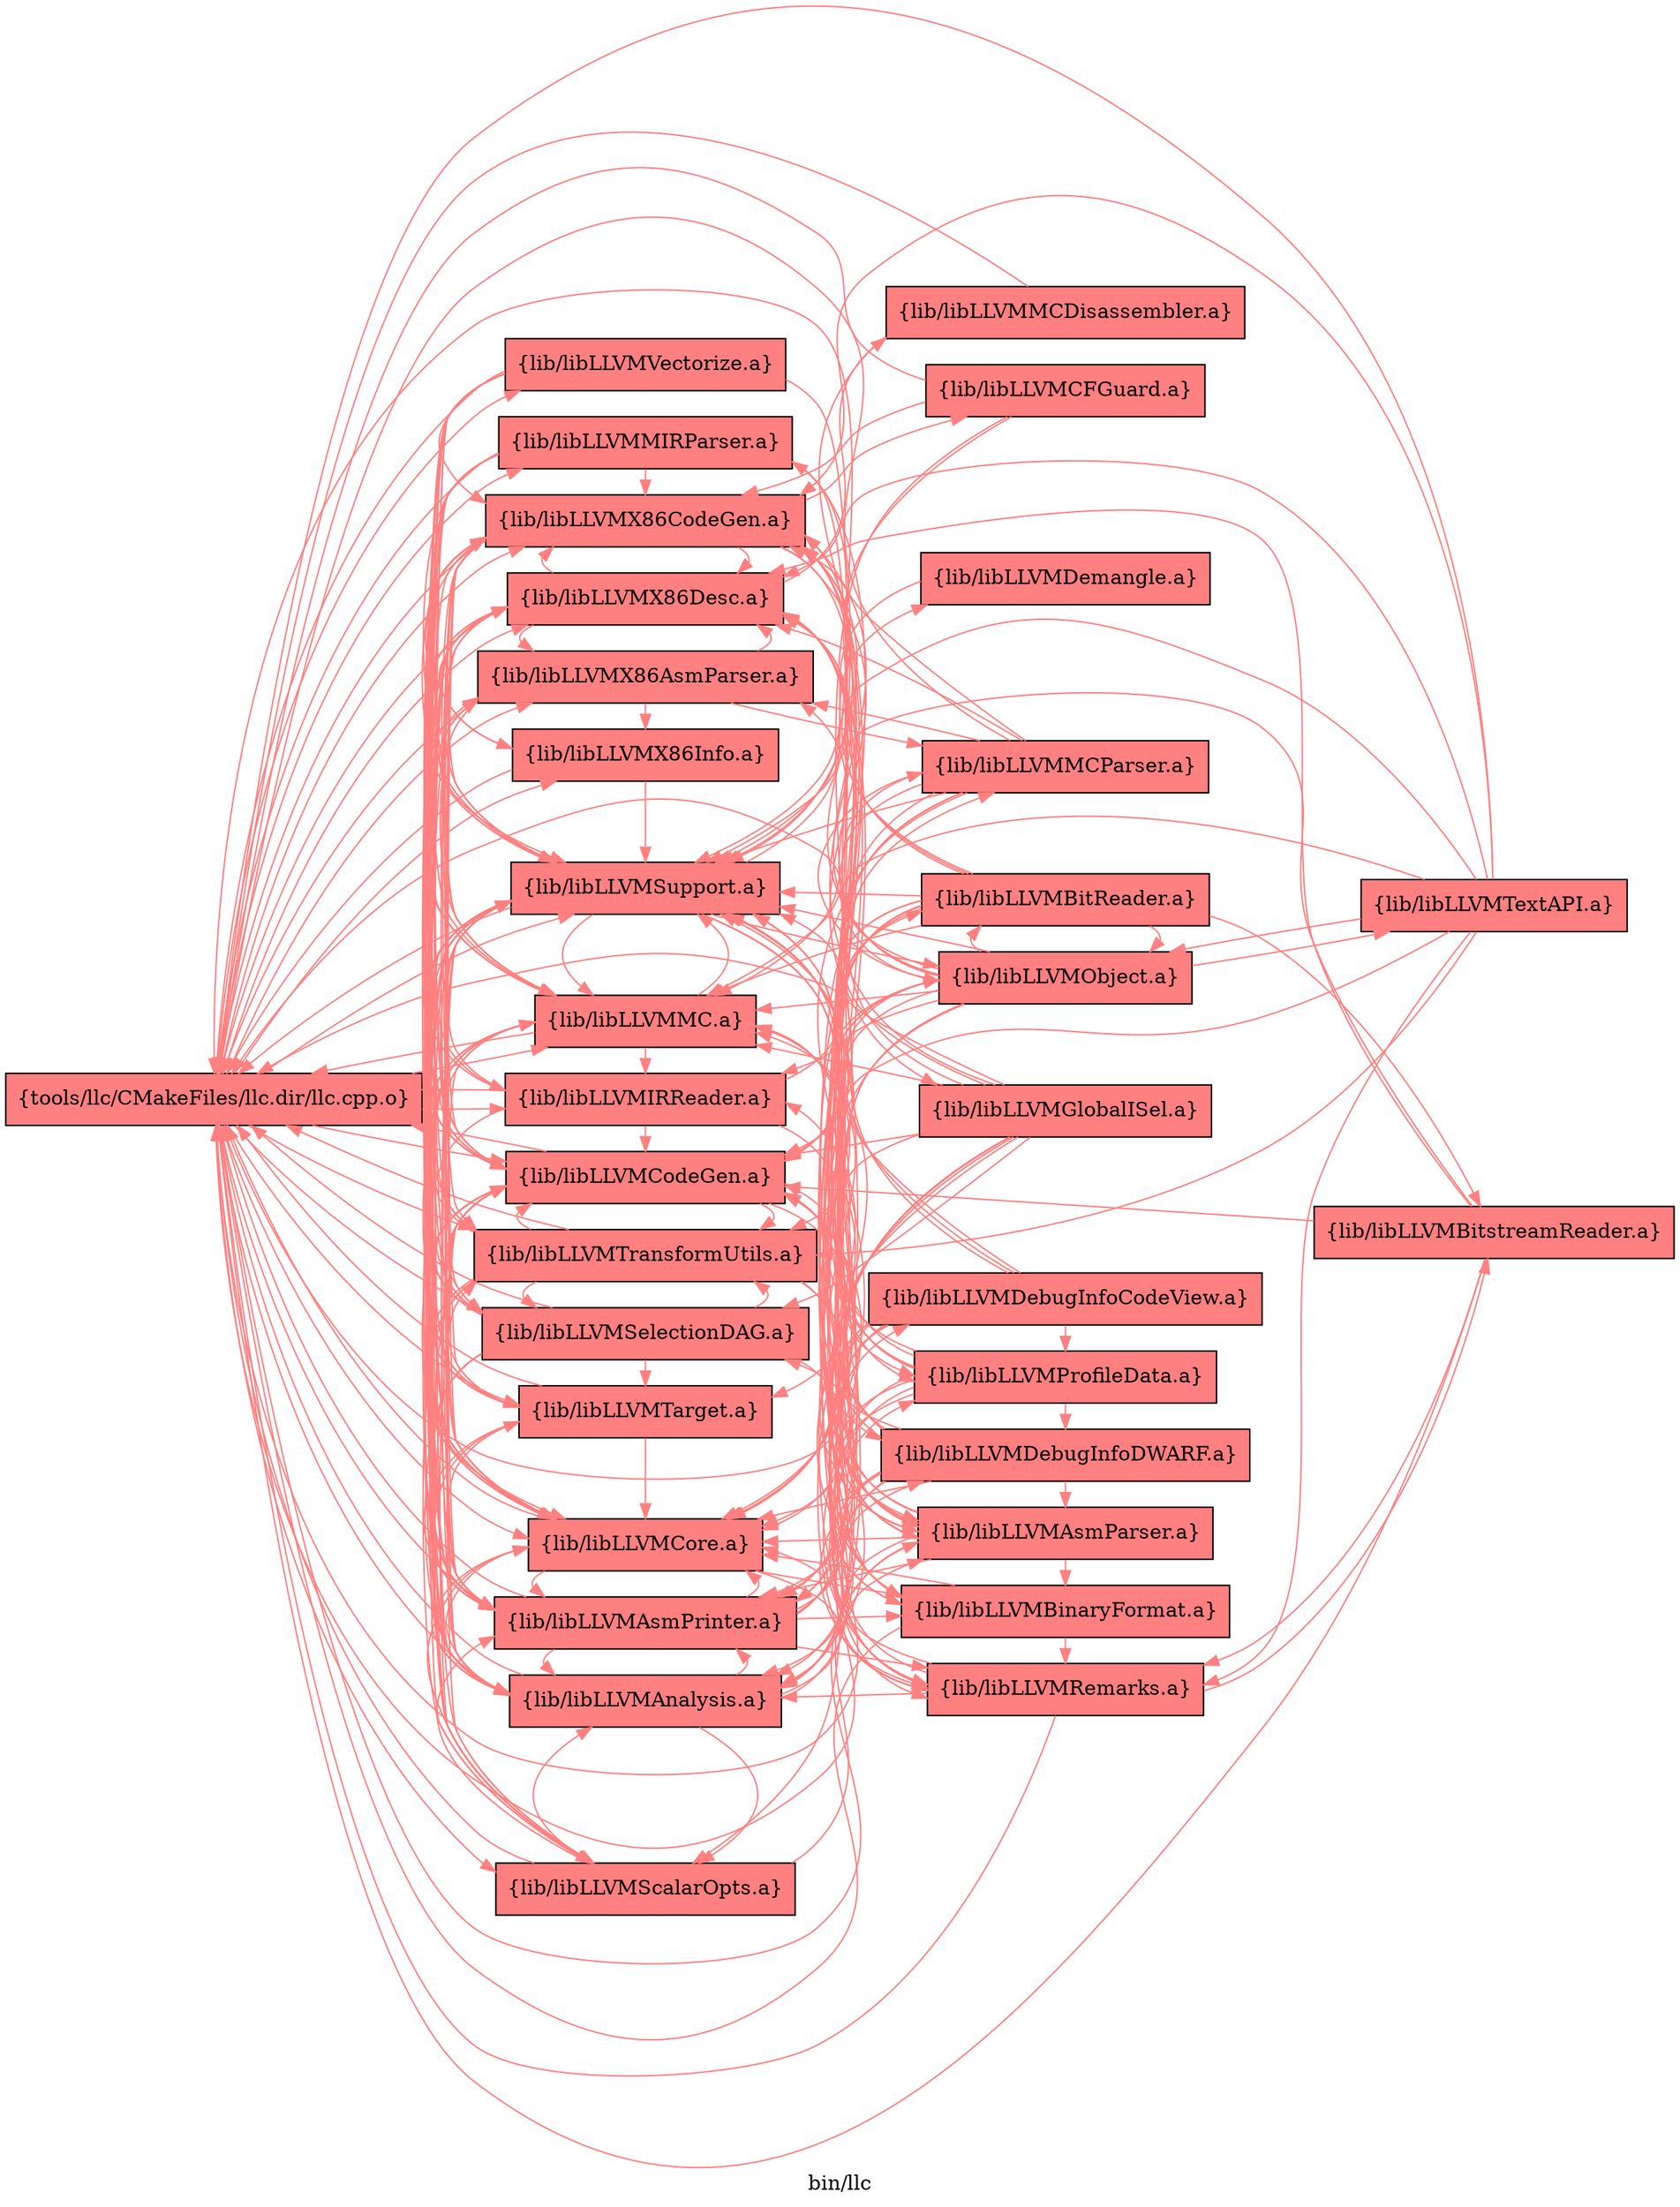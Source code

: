 digraph "bin/llc" {
	label="bin/llc";
	rankdir="LR"
	{ rank=same; Node0x561ec3515c98;  }
	{ rank=same; Node0x561ec3521fe8; Node0x561ec3521ae8; Node0x561ec35201e8; Node0x561ec351fce8; Node0x561ec3520be8; Node0x561ec3524068; Node0x561ec3523b68; Node0x561ec3524a68; Node0x561ec3524568; Node0x561ec3522c68; Node0x561ec3522768; Node0x561ec3523168; Node0x561ec351c5e8; Node0x561ec34ff3a8; Node0x561ec34ff8a8; Node0x561ec350d9a8; Node0x561ec350d4f8;  }
	{ rank=same; Node0x561ec35113c8; Node0x561ec350c0f8; Node0x561ec35108d8; Node0x561ec3515b08; Node0x561ec350cfa8; Node0x561ec35226c8; Node0x561ec35206e8; Node0x561ec3523668; Node0x561ec350cb98; Node0x561ec3511dc8; Node0x561ec3512278; Node0x561ec351b508; Node0x561ec3510e78;  }

	Node0x561ec3515c98 [shape=record,shape=box,style=filled,fillcolor="1.000000 0.5 1",group=1,label="{tools/llc/CMakeFiles/llc.dir/llc.cpp.o}"];
	Node0x561ec3515c98 -> Node0x561ec3521fe8[color="1.000000 0.5 1"];
	Node0x561ec3515c98 -> Node0x561ec3521ae8[color="1.000000 0.5 1"];
	Node0x561ec3515c98 -> Node0x561ec35201e8[color="1.000000 0.5 1"];
	Node0x561ec3515c98 -> Node0x561ec351fce8[color="1.000000 0.5 1"];
	Node0x561ec3515c98 -> Node0x561ec3520be8[color="1.000000 0.5 1"];
	Node0x561ec3515c98 -> Node0x561ec3524068[color="1.000000 0.5 1"];
	Node0x561ec3515c98 -> Node0x561ec3523b68[color="1.000000 0.5 1"];
	Node0x561ec3515c98 -> Node0x561ec3524a68[color="1.000000 0.5 1"];
	Node0x561ec3515c98 -> Node0x561ec3524568[color="1.000000 0.5 1"];
	Node0x561ec3515c98 -> Node0x561ec3522c68[color="1.000000 0.5 1"];
	Node0x561ec3515c98 -> Node0x561ec3522768[color="1.000000 0.5 1"];
	Node0x561ec3515c98 -> Node0x561ec3523168[color="1.000000 0.5 1"];
	Node0x561ec3515c98 -> Node0x561ec351c5e8[color="1.000000 0.5 1"];
	Node0x561ec3515c98 -> Node0x561ec34ff3a8[color="1.000000 0.5 1"];
	Node0x561ec3515c98 -> Node0x561ec34ff8a8[color="1.000000 0.5 1"];
	Node0x561ec3515c98 -> Node0x561ec350d9a8[color="1.000000 0.5 1"];
	Node0x561ec3515c98 -> Node0x561ec350d4f8[color="1.000000 0.5 1"];
	Node0x561ec3521fe8 [shape=record,shape=box,style=filled,fillcolor="1.000000 0.5 1",group=1,label="{lib/libLLVMX86AsmParser.a}"];
	Node0x561ec3521fe8 -> Node0x561ec3515c98[color="1.000000 0.5 1"];
	Node0x561ec3521fe8 -> Node0x561ec35201e8[color="1.000000 0.5 1"];
	Node0x561ec3521fe8 -> Node0x561ec351fce8[color="1.000000 0.5 1"];
	Node0x561ec3521fe8 -> Node0x561ec3522c68[color="1.000000 0.5 1"];
	Node0x561ec3521fe8 -> Node0x561ec34ff3a8[color="1.000000 0.5 1"];
	Node0x561ec3521fe8 -> Node0x561ec35113c8[color="1.000000 0.5 1"];
	Node0x561ec3521ae8 [shape=record,shape=box,style=filled,fillcolor="1.000000 0.5 1",group=1,label="{lib/libLLVMX86CodeGen.a}"];
	Node0x561ec3521ae8 -> Node0x561ec3515c98[color="1.000000 0.5 1"];
	Node0x561ec3521ae8 -> Node0x561ec35201e8[color="1.000000 0.5 1"];
	Node0x561ec3521ae8 -> Node0x561ec351fce8[color="1.000000 0.5 1"];
	Node0x561ec3521ae8 -> Node0x561ec3524068[color="1.000000 0.5 1"];
	Node0x561ec3521ae8 -> Node0x561ec3524a68[color="1.000000 0.5 1"];
	Node0x561ec3521ae8 -> Node0x561ec3523b68[color="1.000000 0.5 1"];
	Node0x561ec3521ae8 -> Node0x561ec3522c68[color="1.000000 0.5 1"];
	Node0x561ec3521ae8 -> Node0x561ec34ff3a8[color="1.000000 0.5 1"];
	Node0x561ec3521ae8 -> Node0x561ec3520be8[color="1.000000 0.5 1"];
	Node0x561ec3521ae8 -> Node0x561ec351c5e8[color="1.000000 0.5 1"];
	Node0x561ec3521ae8 -> Node0x561ec34ff8a8[color="1.000000 0.5 1"];
	Node0x561ec3521ae8 -> Node0x561ec350c0f8[color="1.000000 0.5 1"];
	Node0x561ec3521ae8 -> Node0x561ec35108d8[color="1.000000 0.5 1"];
	Node0x561ec3521ae8 -> Node0x561ec3515b08[color="1.000000 0.5 1"];
	Node0x561ec3521ae8 -> Node0x561ec350d9a8[color="1.000000 0.5 1"];
	Node0x561ec35201e8 [shape=record,shape=box,style=filled,fillcolor="1.000000 0.5 1",group=1,label="{lib/libLLVMX86Desc.a}"];
	Node0x561ec35201e8 -> Node0x561ec3515c98[color="1.000000 0.5 1"];
	Node0x561ec35201e8 -> Node0x561ec3522c68[color="1.000000 0.5 1"];
	Node0x561ec35201e8 -> Node0x561ec34ff3a8[color="1.000000 0.5 1"];
	Node0x561ec35201e8 -> Node0x561ec3521ae8[color="1.000000 0.5 1"];
	Node0x561ec35201e8 -> Node0x561ec351fce8[color="1.000000 0.5 1"];
	Node0x561ec35201e8 -> Node0x561ec350cfa8[color="1.000000 0.5 1"];
	Node0x561ec35201e8 -> Node0x561ec3521fe8[color="1.000000 0.5 1"];
	Node0x561ec35201e8 -> Node0x561ec35226c8[color="1.000000 0.5 1"];
	Node0x561ec351fce8 [shape=record,shape=box,style=filled,fillcolor="1.000000 0.5 1",group=1,label="{lib/libLLVMX86Info.a}"];
	Node0x561ec351fce8 -> Node0x561ec3515c98[color="1.000000 0.5 1"];
	Node0x561ec351fce8 -> Node0x561ec34ff3a8[color="1.000000 0.5 1"];
	Node0x561ec3520be8 [shape=record,shape=box,style=filled,fillcolor="1.000000 0.5 1",group=1,label="{lib/libLLVMAnalysis.a}"];
	Node0x561ec3520be8 -> Node0x561ec3515c98[color="1.000000 0.5 1"];
	Node0x561ec3520be8 -> Node0x561ec3521ae8[color="1.000000 0.5 1"];
	Node0x561ec3520be8 -> Node0x561ec3524a68[color="1.000000 0.5 1"];
	Node0x561ec3520be8 -> Node0x561ec34ff3a8[color="1.000000 0.5 1"];
	Node0x561ec3520be8 -> Node0x561ec35201e8[color="1.000000 0.5 1"];
	Node0x561ec3520be8 -> Node0x561ec3515b08[color="1.000000 0.5 1"];
	Node0x561ec3520be8 -> Node0x561ec3523b68[color="1.000000 0.5 1"];
	Node0x561ec3520be8 -> Node0x561ec3524068[color="1.000000 0.5 1"];
	Node0x561ec3520be8 -> Node0x561ec3523168[color="1.000000 0.5 1"];
	Node0x561ec3520be8 -> Node0x561ec35206e8[color="1.000000 0.5 1"];
	Node0x561ec3524068 [shape=record,shape=box,style=filled,fillcolor="1.000000 0.5 1",group=1,label="{lib/libLLVMAsmPrinter.a}"];
	Node0x561ec3524068 -> Node0x561ec3515c98[color="1.000000 0.5 1"];
	Node0x561ec3524068 -> Node0x561ec3521ae8[color="1.000000 0.5 1"];
	Node0x561ec3524068 -> Node0x561ec35201e8[color="1.000000 0.5 1"];
	Node0x561ec3524068 -> Node0x561ec3520be8[color="1.000000 0.5 1"];
	Node0x561ec3524068 -> Node0x561ec3524a68[color="1.000000 0.5 1"];
	Node0x561ec3524068 -> Node0x561ec3523b68[color="1.000000 0.5 1"];
	Node0x561ec3524068 -> Node0x561ec3522c68[color="1.000000 0.5 1"];
	Node0x561ec3524068 -> Node0x561ec3523668[color="1.000000 0.5 1"];
	Node0x561ec3524068 -> Node0x561ec34ff3a8[color="1.000000 0.5 1"];
	Node0x561ec3524068 -> Node0x561ec34ff8a8[color="1.000000 0.5 1"];
	Node0x561ec3524068 -> Node0x561ec35226c8[color="1.000000 0.5 1"];
	Node0x561ec3524068 -> Node0x561ec3521fe8[color="1.000000 0.5 1"];
	Node0x561ec3524068 -> Node0x561ec35113c8[color="1.000000 0.5 1"];
	Node0x561ec3524068 -> Node0x561ec350cb98[color="1.000000 0.5 1"];
	Node0x561ec3524068 -> Node0x561ec3511dc8[color="1.000000 0.5 1"];
	Node0x561ec3523b68 [shape=record,shape=box,style=filled,fillcolor="1.000000 0.5 1",group=1,label="{lib/libLLVMCodeGen.a}"];
	Node0x561ec3523b68 -> Node0x561ec3515c98[color="1.000000 0.5 1"];
	Node0x561ec3523b68 -> Node0x561ec3521ae8[color="1.000000 0.5 1"];
	Node0x561ec3523b68 -> Node0x561ec3520be8[color="1.000000 0.5 1"];
	Node0x561ec3523b68 -> Node0x561ec3524a68[color="1.000000 0.5 1"];
	Node0x561ec3523b68 -> Node0x561ec34ff3a8[color="1.000000 0.5 1"];
	Node0x561ec3523b68 -> Node0x561ec3522c68[color="1.000000 0.5 1"];
	Node0x561ec3523b68 -> Node0x561ec3524068[color="1.000000 0.5 1"];
	Node0x561ec3523b68 -> Node0x561ec350d9a8[color="1.000000 0.5 1"];
	Node0x561ec3523b68 -> Node0x561ec35201e8[color="1.000000 0.5 1"];
	Node0x561ec3523b68 -> Node0x561ec34ff8a8[color="1.000000 0.5 1"];
	Node0x561ec3523b68 -> Node0x561ec3515b08[color="1.000000 0.5 1"];
	Node0x561ec3523b68 -> Node0x561ec3523168[color="1.000000 0.5 1"];
	Node0x561ec3523b68 -> Node0x561ec351c5e8[color="1.000000 0.5 1"];
	Node0x561ec3524a68 [shape=record,shape=box,style=filled,fillcolor="1.000000 0.5 1",group=1,label="{lib/libLLVMCore.a}"];
	Node0x561ec3524a68 -> Node0x561ec3515c98[color="1.000000 0.5 1"];
	Node0x561ec3524a68 -> Node0x561ec34ff3a8[color="1.000000 0.5 1"];
	Node0x561ec3524a68 -> Node0x561ec3521ae8[color="1.000000 0.5 1"];
	Node0x561ec3524a68 -> Node0x561ec35201e8[color="1.000000 0.5 1"];
	Node0x561ec3524a68 -> Node0x561ec3520be8[color="1.000000 0.5 1"];
	Node0x561ec3524a68 -> Node0x561ec3524068[color="1.000000 0.5 1"];
	Node0x561ec3524a68 -> Node0x561ec3523b68[color="1.000000 0.5 1"];
	Node0x561ec3524a68 -> Node0x561ec35226c8[color="1.000000 0.5 1"];
	Node0x561ec3524a68 -> Node0x561ec3523668[color="1.000000 0.5 1"];
	Node0x561ec3524568 [shape=record,shape=box,style=filled,fillcolor="1.000000 0.5 1",group=1,label="{lib/libLLVMIRReader.a}"];
	Node0x561ec3524568 -> Node0x561ec3515c98[color="1.000000 0.5 1"];
	Node0x561ec3524568 -> Node0x561ec3523b68[color="1.000000 0.5 1"];
	Node0x561ec3524568 -> Node0x561ec3524a68[color="1.000000 0.5 1"];
	Node0x561ec3524568 -> Node0x561ec35206e8[color="1.000000 0.5 1"];
	Node0x561ec3524568 -> Node0x561ec34ff3a8[color="1.000000 0.5 1"];
	Node0x561ec3524568 -> Node0x561ec3512278[color="1.000000 0.5 1"];
	Node0x561ec3522c68 [shape=record,shape=box,style=filled,fillcolor="1.000000 0.5 1",group=1,label="{lib/libLLVMMC.a}"];
	Node0x561ec3522c68 -> Node0x561ec3515c98[color="1.000000 0.5 1"];
	Node0x561ec3522c68 -> Node0x561ec35201e8[color="1.000000 0.5 1"];
	Node0x561ec3522c68 -> Node0x561ec34ff3a8[color="1.000000 0.5 1"];
	Node0x561ec3522c68 -> Node0x561ec3524068[color="1.000000 0.5 1"];
	Node0x561ec3522c68 -> Node0x561ec3523b68[color="1.000000 0.5 1"];
	Node0x561ec3522c68 -> Node0x561ec3520be8[color="1.000000 0.5 1"];
	Node0x561ec3522c68 -> Node0x561ec3521fe8[color="1.000000 0.5 1"];
	Node0x561ec3522c68 -> Node0x561ec3521ae8[color="1.000000 0.5 1"];
	Node0x561ec3522c68 -> Node0x561ec3524568[color="1.000000 0.5 1"];
	Node0x561ec3522c68 -> Node0x561ec35226c8[color="1.000000 0.5 1"];
	Node0x561ec3522768 [shape=record,shape=box,style=filled,fillcolor="1.000000 0.5 1",group=1,label="{lib/libLLVMMIRParser.a}"];
	Node0x561ec3522768 -> Node0x561ec3515c98[color="1.000000 0.5 1"];
	Node0x561ec3522768 -> Node0x561ec3521ae8[color="1.000000 0.5 1"];
	Node0x561ec3522768 -> Node0x561ec3524068[color="1.000000 0.5 1"];
	Node0x561ec3522768 -> Node0x561ec3523b68[color="1.000000 0.5 1"];
	Node0x561ec3522768 -> Node0x561ec3524a68[color="1.000000 0.5 1"];
	Node0x561ec3522768 -> Node0x561ec3524568[color="1.000000 0.5 1"];
	Node0x561ec3522768 -> Node0x561ec35206e8[color="1.000000 0.5 1"];
	Node0x561ec3522768 -> Node0x561ec34ff3a8[color="1.000000 0.5 1"];
	Node0x561ec3522768 -> Node0x561ec3522c68[color="1.000000 0.5 1"];
	Node0x561ec3522768 -> Node0x561ec35226c8[color="1.000000 0.5 1"];
	Node0x561ec3523168 [shape=record,shape=box,style=filled,fillcolor="1.000000 0.5 1",group=1,label="{lib/libLLVMScalarOpts.a}"];
	Node0x561ec3523168 -> Node0x561ec3515c98[color="1.000000 0.5 1"];
	Node0x561ec3523168 -> Node0x561ec3521ae8[color="1.000000 0.5 1"];
	Node0x561ec3523168 -> Node0x561ec3520be8[color="1.000000 0.5 1"];
	Node0x561ec3523168 -> Node0x561ec3523b68[color="1.000000 0.5 1"];
	Node0x561ec3523168 -> Node0x561ec3524a68[color="1.000000 0.5 1"];
	Node0x561ec3523168 -> Node0x561ec34ff3a8[color="1.000000 0.5 1"];
	Node0x561ec3523168 -> Node0x561ec350d9a8[color="1.000000 0.5 1"];
	Node0x561ec3523168 -> Node0x561ec3524068[color="1.000000 0.5 1"];
	Node0x561ec3523168 -> Node0x561ec35201e8[color="1.000000 0.5 1"];
	Node0x561ec3523168 -> Node0x561ec35206e8[color="1.000000 0.5 1"];
	Node0x561ec351c5e8 [shape=record,shape=box,style=filled,fillcolor="1.000000 0.5 1",group=1,label="{lib/libLLVMSelectionDAG.a}"];
	Node0x561ec351c5e8 -> Node0x561ec3515c98[color="1.000000 0.5 1"];
	Node0x561ec351c5e8 -> Node0x561ec3521ae8[color="1.000000 0.5 1"];
	Node0x561ec351c5e8 -> Node0x561ec3520be8[color="1.000000 0.5 1"];
	Node0x561ec351c5e8 -> Node0x561ec3524a68[color="1.000000 0.5 1"];
	Node0x561ec351c5e8 -> Node0x561ec3523b68[color="1.000000 0.5 1"];
	Node0x561ec351c5e8 -> Node0x561ec3523168[color="1.000000 0.5 1"];
	Node0x561ec351c5e8 -> Node0x561ec34ff3a8[color="1.000000 0.5 1"];
	Node0x561ec351c5e8 -> Node0x561ec3522c68[color="1.000000 0.5 1"];
	Node0x561ec351c5e8 -> Node0x561ec3524068[color="1.000000 0.5 1"];
	Node0x561ec351c5e8 -> Node0x561ec34ff8a8[color="1.000000 0.5 1"];
	Node0x561ec351c5e8 -> Node0x561ec350d9a8[color="1.000000 0.5 1"];
	Node0x561ec351c5e8 -> Node0x561ec35201e8[color="1.000000 0.5 1"];
	Node0x561ec351c5e8 -> Node0x561ec35206e8[color="1.000000 0.5 1"];
	Node0x561ec34ff3a8 [shape=record,shape=box,style=filled,fillcolor="1.000000 0.5 1",group=1,label="{lib/libLLVMSupport.a}"];
	Node0x561ec34ff3a8 -> Node0x561ec3515c98[color="1.000000 0.5 1"];
	Node0x561ec34ff3a8 -> Node0x561ec3521ae8[color="1.000000 0.5 1"];
	Node0x561ec34ff3a8 -> Node0x561ec3520be8[color="1.000000 0.5 1"];
	Node0x561ec34ff3a8 -> Node0x561ec3524068[color="1.000000 0.5 1"];
	Node0x561ec34ff3a8 -> Node0x561ec3523b68[color="1.000000 0.5 1"];
	Node0x561ec34ff3a8 -> Node0x561ec3522c68[color="1.000000 0.5 1"];
	Node0x561ec34ff3a8 -> Node0x561ec3523668[color="1.000000 0.5 1"];
	Node0x561ec34ff3a8 -> Node0x561ec3524a68[color="1.000000 0.5 1"];
	Node0x561ec34ff3a8 -> Node0x561ec35201e8[color="1.000000 0.5 1"];
	Node0x561ec34ff3a8 -> Node0x561ec35206e8[color="1.000000 0.5 1"];
	Node0x561ec34ff3a8 -> Node0x561ec3524568[color="1.000000 0.5 1"];
	Node0x561ec34ff3a8 -> Node0x561ec351b508[color="1.000000 0.5 1"];
	Node0x561ec34ff3a8 -> Node0x561ec3510e78[color="1.000000 0.5 1"];
	Node0x561ec34ff8a8 [shape=record,shape=box,style=filled,fillcolor="1.000000 0.5 1",group=1,label="{lib/libLLVMTarget.a}"];
	Node0x561ec34ff8a8 -> Node0x561ec3515c98[color="1.000000 0.5 1"];
	Node0x561ec34ff8a8 -> Node0x561ec3521ae8[color="1.000000 0.5 1"];
	Node0x561ec34ff8a8 -> Node0x561ec3524068[color="1.000000 0.5 1"];
	Node0x561ec34ff8a8 -> Node0x561ec3524a68[color="1.000000 0.5 1"];
	Node0x561ec34ff8a8 -> Node0x561ec3522c68[color="1.000000 0.5 1"];
	Node0x561ec34ff8a8 -> Node0x561ec34ff3a8[color="1.000000 0.5 1"];
	Node0x561ec34ff8a8 -> Node0x561ec3520be8[color="1.000000 0.5 1"];
	Node0x561ec34ff8a8 -> Node0x561ec3523b68[color="1.000000 0.5 1"];
	Node0x561ec350d9a8 [shape=record,shape=box,style=filled,fillcolor="1.000000 0.5 1",group=1,label="{lib/libLLVMTransformUtils.a}"];
	Node0x561ec350d9a8 -> Node0x561ec3515c98[color="1.000000 0.5 1"];
	Node0x561ec350d9a8 -> Node0x561ec3521ae8[color="1.000000 0.5 1"];
	Node0x561ec350d9a8 -> Node0x561ec3520be8[color="1.000000 0.5 1"];
	Node0x561ec350d9a8 -> Node0x561ec3524a68[color="1.000000 0.5 1"];
	Node0x561ec350d9a8 -> Node0x561ec3523b68[color="1.000000 0.5 1"];
	Node0x561ec350d9a8 -> Node0x561ec351c5e8[color="1.000000 0.5 1"];
	Node0x561ec350d9a8 -> Node0x561ec34ff3a8[color="1.000000 0.5 1"];
	Node0x561ec350d9a8 -> Node0x561ec3523168[color="1.000000 0.5 1"];
	Node0x561ec350d9a8 -> Node0x561ec35201e8[color="1.000000 0.5 1"];
	Node0x561ec350d9a8 -> Node0x561ec3524068[color="1.000000 0.5 1"];
	Node0x561ec350d9a8 -> Node0x561ec35206e8[color="1.000000 0.5 1"];
	Node0x561ec350d9a8 -> Node0x561ec3523668[color="1.000000 0.5 1"];
	Node0x561ec350d4f8 [shape=record,shape=box,style=filled,fillcolor="1.000000 0.5 1",group=1,label="{lib/libLLVMVectorize.a}"];
	Node0x561ec350d4f8 -> Node0x561ec3515c98[color="1.000000 0.5 1"];
	Node0x561ec350d4f8 -> Node0x561ec34ff3a8[color="1.000000 0.5 1"];
	Node0x561ec350d4f8 -> Node0x561ec3521ae8[color="1.000000 0.5 1"];
	Node0x561ec350d4f8 -> Node0x561ec3520be8[color="1.000000 0.5 1"];
	Node0x561ec350d4f8 -> Node0x561ec3524068[color="1.000000 0.5 1"];
	Node0x561ec350d4f8 -> Node0x561ec3523b68[color="1.000000 0.5 1"];
	Node0x561ec350d4f8 -> Node0x561ec3524a68[color="1.000000 0.5 1"];
	Node0x561ec350d4f8 -> Node0x561ec35206e8[color="1.000000 0.5 1"];
	Node0x561ec350d4f8 -> Node0x561ec3523168[color="1.000000 0.5 1"];
	Node0x561ec350d4f8 -> Node0x561ec350d9a8[color="1.000000 0.5 1"];
	Node0x561ec35113c8 [shape=record,shape=box,style=filled,fillcolor="1.000000 0.5 1",group=1,label="{lib/libLLVMMCParser.a}"];
	Node0x561ec35113c8 -> Node0x561ec3515c98[color="1.000000 0.5 1"];
	Node0x561ec35113c8 -> Node0x561ec3521fe8[color="1.000000 0.5 1"];
	Node0x561ec35113c8 -> Node0x561ec3521ae8[color="1.000000 0.5 1"];
	Node0x561ec35113c8 -> Node0x561ec35201e8[color="1.000000 0.5 1"];
	Node0x561ec35113c8 -> Node0x561ec3520be8[color="1.000000 0.5 1"];
	Node0x561ec35113c8 -> Node0x561ec3524068[color="1.000000 0.5 1"];
	Node0x561ec35113c8 -> Node0x561ec3524a68[color="1.000000 0.5 1"];
	Node0x561ec35113c8 -> Node0x561ec3523b68[color="1.000000 0.5 1"];
	Node0x561ec35113c8 -> Node0x561ec3522c68[color="1.000000 0.5 1"];
	Node0x561ec35113c8 -> Node0x561ec34ff3a8[color="1.000000 0.5 1"];
	Node0x561ec35113c8 -> Node0x561ec3510e78[color="1.000000 0.5 1"];
	Node0x561ec350c0f8 [shape=record,shape=box,style=filled,fillcolor="1.000000 0.5 1",group=1,label="{lib/libLLVMGlobalISel.a}"];
	Node0x561ec350c0f8 -> Node0x561ec3515c98[color="1.000000 0.5 1"];
	Node0x561ec350c0f8 -> Node0x561ec3521ae8[color="1.000000 0.5 1"];
	Node0x561ec350c0f8 -> Node0x561ec3524a68[color="1.000000 0.5 1"];
	Node0x561ec350c0f8 -> Node0x561ec3523b68[color="1.000000 0.5 1"];
	Node0x561ec350c0f8 -> Node0x561ec34ff3a8[color="1.000000 0.5 1"];
	Node0x561ec350c0f8 -> Node0x561ec3520be8[color="1.000000 0.5 1"];
	Node0x561ec350c0f8 -> Node0x561ec3524068[color="1.000000 0.5 1"];
	Node0x561ec350c0f8 -> Node0x561ec3522c68[color="1.000000 0.5 1"];
	Node0x561ec350c0f8 -> Node0x561ec351c5e8[color="1.000000 0.5 1"];
	Node0x561ec350c0f8 -> Node0x561ec34ff8a8[color="1.000000 0.5 1"];
	Node0x561ec350c0f8 -> Node0x561ec350d9a8[color="1.000000 0.5 1"];
	Node0x561ec350c0f8 -> Node0x561ec3522768[color="1.000000 0.5 1"];
	Node0x561ec35108d8 [shape=record,shape=box,style=filled,fillcolor="1.000000 0.5 1",group=1,label="{lib/libLLVMCFGuard.a}"];
	Node0x561ec35108d8 -> Node0x561ec3515c98[color="1.000000 0.5 1"];
	Node0x561ec35108d8 -> Node0x561ec3521ae8[color="1.000000 0.5 1"];
	Node0x561ec35108d8 -> Node0x561ec3524a68[color="1.000000 0.5 1"];
	Node0x561ec35108d8 -> Node0x561ec34ff3a8[color="1.000000 0.5 1"];
	Node0x561ec3515b08 [shape=record,shape=box,style=filled,fillcolor="1.000000 0.5 1",group=1,label="{lib/libLLVMProfileData.a}"];
	Node0x561ec3515b08 -> Node0x561ec3515c98[color="1.000000 0.5 1"];
	Node0x561ec3515b08 -> Node0x561ec3520be8[color="1.000000 0.5 1"];
	Node0x561ec3515b08 -> Node0x561ec3524a68[color="1.000000 0.5 1"];
	Node0x561ec3515b08 -> Node0x561ec3523b68[color="1.000000 0.5 1"];
	Node0x561ec3515b08 -> Node0x561ec3522c68[color="1.000000 0.5 1"];
	Node0x561ec3515b08 -> Node0x561ec34ff3a8[color="1.000000 0.5 1"];
	Node0x561ec3515b08 -> Node0x561ec35201e8[color="1.000000 0.5 1"];
	Node0x561ec3515b08 -> Node0x561ec35206e8[color="1.000000 0.5 1"];
	Node0x561ec3515b08 -> Node0x561ec3521ae8[color="1.000000 0.5 1"];
	Node0x561ec3515b08 -> Node0x561ec350cb98[color="1.000000 0.5 1"];
	Node0x561ec350cfa8 [shape=record,shape=box,style=filled,fillcolor="1.000000 0.5 1",group=1,label="{lib/libLLVMMCDisassembler.a}"];
	Node0x561ec350cfa8 -> Node0x561ec3515c98[color="1.000000 0.5 1"];
	Node0x561ec350cfa8 -> Node0x561ec34ff3a8[color="1.000000 0.5 1"];
	Node0x561ec35226c8 [shape=record,shape=box,style=filled,fillcolor="1.000000 0.5 1",group=1,label="{lib/libLLVMBinaryFormat.a}"];
	Node0x561ec35226c8 -> Node0x561ec3515c98[color="1.000000 0.5 1"];
	Node0x561ec35226c8 -> Node0x561ec3524a68[color="1.000000 0.5 1"];
	Node0x561ec35226c8 -> Node0x561ec34ff3a8[color="1.000000 0.5 1"];
	Node0x561ec35226c8 -> Node0x561ec3523668[color="1.000000 0.5 1"];
	Node0x561ec35226c8 -> Node0x561ec3523b68[color="1.000000 0.5 1"];
	Node0x561ec3523668 [shape=record,shape=box,style=filled,fillcolor="1.000000 0.5 1",group=1,label="{lib/libLLVMRemarks.a}"];
	Node0x561ec3523668 -> Node0x561ec3515c98[color="1.000000 0.5 1"];
	Node0x561ec3523668 -> Node0x561ec34ff3a8[color="1.000000 0.5 1"];
	Node0x561ec3523668 -> Node0x561ec3520be8[color="1.000000 0.5 1"];
	Node0x561ec3523668 -> Node0x561ec3523b68[color="1.000000 0.5 1"];
	Node0x561ec3523668 -> Node0x561ec3524a68[color="1.000000 0.5 1"];
	Node0x561ec3523668 -> Node0x561ec3522c68[color="1.000000 0.5 1"];
	Node0x561ec3523668 -> Node0x561ec35201e8[color="1.000000 0.5 1"];
	Node0x561ec3523668 -> Node0x561ec3522b78[color="1.000000 0.5 1"];
	Node0x561ec350cb98 [shape=record,shape=box,style=filled,fillcolor="1.000000 0.5 1",group=1,label="{lib/libLLVMDebugInfoDWARF.a}"];
	Node0x561ec350cb98 -> Node0x561ec3515c98[color="1.000000 0.5 1"];
	Node0x561ec350cb98 -> Node0x561ec35201e8[color="1.000000 0.5 1"];
	Node0x561ec350cb98 -> Node0x561ec3524068[color="1.000000 0.5 1"];
	Node0x561ec350cb98 -> Node0x561ec3523b68[color="1.000000 0.5 1"];
	Node0x561ec350cb98 -> Node0x561ec3522c68[color="1.000000 0.5 1"];
	Node0x561ec350cb98 -> Node0x561ec34ff3a8[color="1.000000 0.5 1"];
	Node0x561ec350cb98 -> Node0x561ec35226c8[color="1.000000 0.5 1"];
	Node0x561ec350cb98 -> Node0x561ec3520be8[color="1.000000 0.5 1"];
	Node0x561ec350cb98 -> Node0x561ec3524a68[color="1.000000 0.5 1"];
	Node0x561ec350cb98 -> Node0x561ec3523668[color="1.000000 0.5 1"];
	Node0x561ec350cb98 -> Node0x561ec3510e78[color="1.000000 0.5 1"];
	Node0x561ec350cb98 -> Node0x561ec351c5e8[color="1.000000 0.5 1"];
	Node0x561ec350cb98 -> Node0x561ec35206e8[color="1.000000 0.5 1"];
	Node0x561ec350cb98 -> Node0x561ec3521ae8[color="1.000000 0.5 1"];
	Node0x561ec3511dc8 [shape=record,shape=box,style=filled,fillcolor="1.000000 0.5 1",group=1,label="{lib/libLLVMDebugInfoCodeView.a}"];
	Node0x561ec3511dc8 -> Node0x561ec3515c98[color="1.000000 0.5 1"];
	Node0x561ec3511dc8 -> Node0x561ec3520be8[color="1.000000 0.5 1"];
	Node0x561ec3511dc8 -> Node0x561ec3524a68[color="1.000000 0.5 1"];
	Node0x561ec3511dc8 -> Node0x561ec34ff3a8[color="1.000000 0.5 1"];
	Node0x561ec3511dc8 -> Node0x561ec3524068[color="1.000000 0.5 1"];
	Node0x561ec3511dc8 -> Node0x561ec3523668[color="1.000000 0.5 1"];
	Node0x561ec3511dc8 -> Node0x561ec3522c68[color="1.000000 0.5 1"];
	Node0x561ec3511dc8 -> Node0x561ec3521ae8[color="1.000000 0.5 1"];
	Node0x561ec3511dc8 -> Node0x561ec35206e8[color="1.000000 0.5 1"];
	Node0x561ec3511dc8 -> Node0x561ec3515b08[color="1.000000 0.5 1"];
	Node0x561ec35206e8 [shape=record,shape=box,style=filled,fillcolor="1.000000 0.5 1",group=1,label="{lib/libLLVMAsmParser.a}"];
	Node0x561ec35206e8 -> Node0x561ec3515c98[color="1.000000 0.5 1"];
	Node0x561ec35206e8 -> Node0x561ec3521ae8[color="1.000000 0.5 1"];
	Node0x561ec35206e8 -> Node0x561ec3524068[color="1.000000 0.5 1"];
	Node0x561ec35206e8 -> Node0x561ec3523b68[color="1.000000 0.5 1"];
	Node0x561ec35206e8 -> Node0x561ec3524a68[color="1.000000 0.5 1"];
	Node0x561ec35206e8 -> Node0x561ec3524568[color="1.000000 0.5 1"];
	Node0x561ec35206e8 -> Node0x561ec34ff3a8[color="1.000000 0.5 1"];
	Node0x561ec35206e8 -> Node0x561ec3520be8[color="1.000000 0.5 1"];
	Node0x561ec35206e8 -> Node0x561ec35226c8[color="1.000000 0.5 1"];
	Node0x561ec3512278 [shape=record,shape=box,style=filled,fillcolor="1.000000 0.5 1",group=1,label="{lib/libLLVMBitReader.a}"];
	Node0x561ec3512278 -> Node0x561ec3515c98[color="1.000000 0.5 1"];
	Node0x561ec3512278 -> Node0x561ec3521ae8[color="1.000000 0.5 1"];
	Node0x561ec3512278 -> Node0x561ec35201e8[color="1.000000 0.5 1"];
	Node0x561ec3512278 -> Node0x561ec3520be8[color="1.000000 0.5 1"];
	Node0x561ec3512278 -> Node0x561ec3523b68[color="1.000000 0.5 1"];
	Node0x561ec3512278 -> Node0x561ec3524a68[color="1.000000 0.5 1"];
	Node0x561ec3512278 -> Node0x561ec35206e8[color="1.000000 0.5 1"];
	Node0x561ec3512278 -> Node0x561ec3523668[color="1.000000 0.5 1"];
	Node0x561ec3512278 -> Node0x561ec3523168[color="1.000000 0.5 1"];
	Node0x561ec3512278 -> Node0x561ec34ff3a8[color="1.000000 0.5 1"];
	Node0x561ec3512278 -> Node0x561ec3510e78[color="1.000000 0.5 1"];
	Node0x561ec3512278 -> Node0x561ec3522b78[color="1.000000 0.5 1"];
	Node0x561ec3512278 -> Node0x561ec3522c68[color="1.000000 0.5 1"];
	Node0x561ec3522b78 [shape=record,shape=box,style=filled,fillcolor="1.000000 0.5 1",group=1,label="{lib/libLLVMBitstreamReader.a}"];
	Node0x561ec3522b78 -> Node0x561ec3515c98[color="1.000000 0.5 1"];
	Node0x561ec3522b78 -> Node0x561ec35201e8[color="1.000000 0.5 1"];
	Node0x561ec3522b78 -> Node0x561ec3523b68[color="1.000000 0.5 1"];
	Node0x561ec3522b78 -> Node0x561ec3523668[color="1.000000 0.5 1"];
	Node0x561ec3522b78 -> Node0x561ec34ff3a8[color="1.000000 0.5 1"];
	Node0x561ec3510e78 [shape=record,shape=box,style=filled,fillcolor="1.000000 0.5 1",group=1,label="{lib/libLLVMObject.a}"];
	Node0x561ec3510e78 -> Node0x561ec3515c98[color="1.000000 0.5 1"];
	Node0x561ec3510e78 -> Node0x561ec3523b68[color="1.000000 0.5 1"];
	Node0x561ec3510e78 -> Node0x561ec34ff3a8[color="1.000000 0.5 1"];
	Node0x561ec3510e78 -> Node0x561ec35226c8[color="1.000000 0.5 1"];
	Node0x561ec3510e78 -> Node0x561ec3522c68[color="1.000000 0.5 1"];
	Node0x561ec3510e78 -> Node0x561ec3523668[color="1.000000 0.5 1"];
	Node0x561ec3510e78 -> Node0x561ec3524a68[color="1.000000 0.5 1"];
	Node0x561ec3510e78 -> Node0x561ec35201e8[color="1.000000 0.5 1"];
	Node0x561ec3510e78 -> Node0x561ec3524068[color="1.000000 0.5 1"];
	Node0x561ec3510e78 -> Node0x561ec350cb98[color="1.000000 0.5 1"];
	Node0x561ec3510e78 -> Node0x561ec3524568[color="1.000000 0.5 1"];
	Node0x561ec3510e78 -> Node0x561ec3512278[color="1.000000 0.5 1"];
	Node0x561ec3510e78 -> Node0x561ec3521ae8[color="1.000000 0.5 1"];
	Node0x561ec3510e78 -> Node0x561ec3521fe8[color="1.000000 0.5 1"];
	Node0x561ec3510e78 -> Node0x561ec35113c8[color="1.000000 0.5 1"];
	Node0x561ec3510e78 -> Node0x561ec3520be8[color="1.000000 0.5 1"];
	Node0x561ec3510e78 -> Node0x561ec35206e8[color="1.000000 0.5 1"];
	Node0x561ec3510e78 -> Node0x561ec3512688[color="1.000000 0.5 1"];
	Node0x561ec351b508 [shape=record,shape=box,style=filled,fillcolor="1.000000 0.5 1",group=1,label="{lib/libLLVMDemangle.a}"];
	Node0x561ec351b508 -> Node0x561ec34ff3a8[color="1.000000 0.5 1"];
	Node0x561ec3512688 [shape=record,shape=box,style=filled,fillcolor="1.000000 0.5 1",group=1,label="{lib/libLLVMTextAPI.a}"];
	Node0x561ec3512688 -> Node0x561ec3515c98[color="1.000000 0.5 1"];
	Node0x561ec3512688 -> Node0x561ec34ff3a8[color="1.000000 0.5 1"];
	Node0x561ec3512688 -> Node0x561ec35201e8[color="1.000000 0.5 1"];
	Node0x561ec3512688 -> Node0x561ec3523b68[color="1.000000 0.5 1"];
	Node0x561ec3512688 -> Node0x561ec3522c68[color="1.000000 0.5 1"];
	Node0x561ec3512688 -> Node0x561ec3510e78[color="1.000000 0.5 1"];
	Node0x561ec3512688 -> Node0x561ec3521ae8[color="1.000000 0.5 1"];
	Node0x561ec3512688 -> Node0x561ec3523668[color="1.000000 0.5 1"];
	Node0x561ec3512688 -> Node0x561ec350d9a8[color="1.000000 0.5 1"];
}
